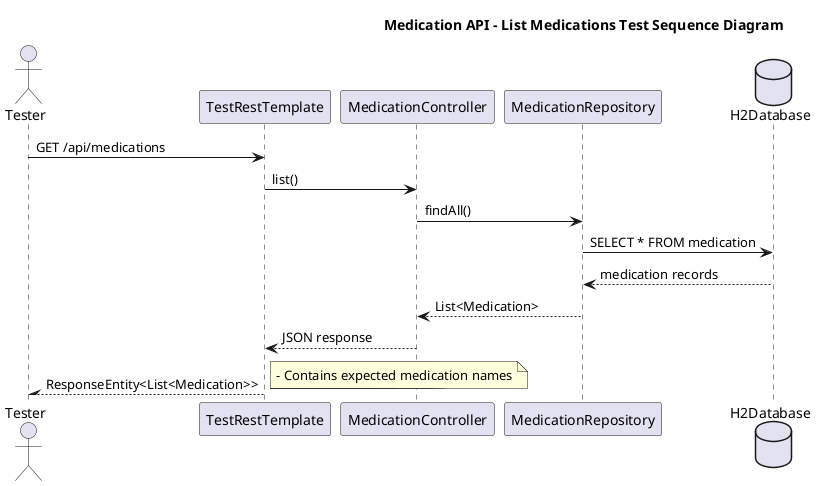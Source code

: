 @startuml Medication API - List Medications Test
title Medication API - List Medications Test Sequence Diagram

actor Tester
participant TestRestTemplate
participant MedicationController
participant MedicationRepository
database H2Database

Tester -> TestRestTemplate: GET /api/medications
TestRestTemplate -> MedicationController: list()
MedicationController -> MedicationRepository: findAll()
MedicationRepository -> H2Database: SELECT * FROM medication
H2Database --> MedicationRepository: medication records
MedicationRepository --> MedicationController: List<Medication>
MedicationController --> TestRestTemplate: JSON response
TestRestTemplate --> Tester: ResponseEntity<List<Medication>>

note right: Test validates:
note right: - HTTP 2xx status
note right: - Non-null response body
note right: - At least 3 medications
note right: - Contains expected medication names
@enduml